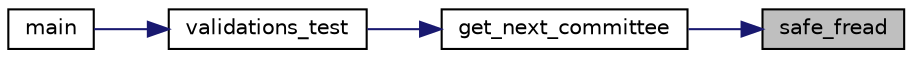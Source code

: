 digraph "safe_fread"
{
 // LATEX_PDF_SIZE
  edge [fontname="Helvetica",fontsize="10",labelfontname="Helvetica",labelfontsize="10"];
  node [fontname="Helvetica",fontsize="10",shape=record];
  rankdir="RL";
  Node1 [label="safe_fread",height=0.2,width=0.4,color="black", fillcolor="grey75", style="filled", fontcolor="black",tooltip="Calls 'fread' but safely !"];
  Node1 -> Node2 [dir="back",color="midnightblue",fontsize="10",style="solid",fontname="Helvetica"];
  Node2 [label="get_next_committee",height=0.2,width=0.4,color="black", fillcolor="white", style="filled",URL="$validations_8c.html#a96d9964840289a425328257dd9a4c106",tooltip="Get the 'next block' validators RSA public keys."];
  Node2 -> Node3 [dir="back",color="midnightblue",fontsize="10",style="solid",fontname="Helvetica"];
  Node3 [label="validations_test",height=0.2,width=0.4,color="black", fillcolor="white", style="filled",URL="$validations__test_8c.html#ab838b4317c66f7c0e811c0bb3b595d2f",tooltip=" "];
  Node3 -> Node4 [dir="back",color="midnightblue",fontsize="10",style="solid",fontname="Helvetica"];
  Node4 [label="main",height=0.2,width=0.4,color="black", fillcolor="white", style="filled",URL="$unit__testing_8c.html#ae66f6b31b5ad750f1fe042a706a4e3d4",tooltip=" "];
}
